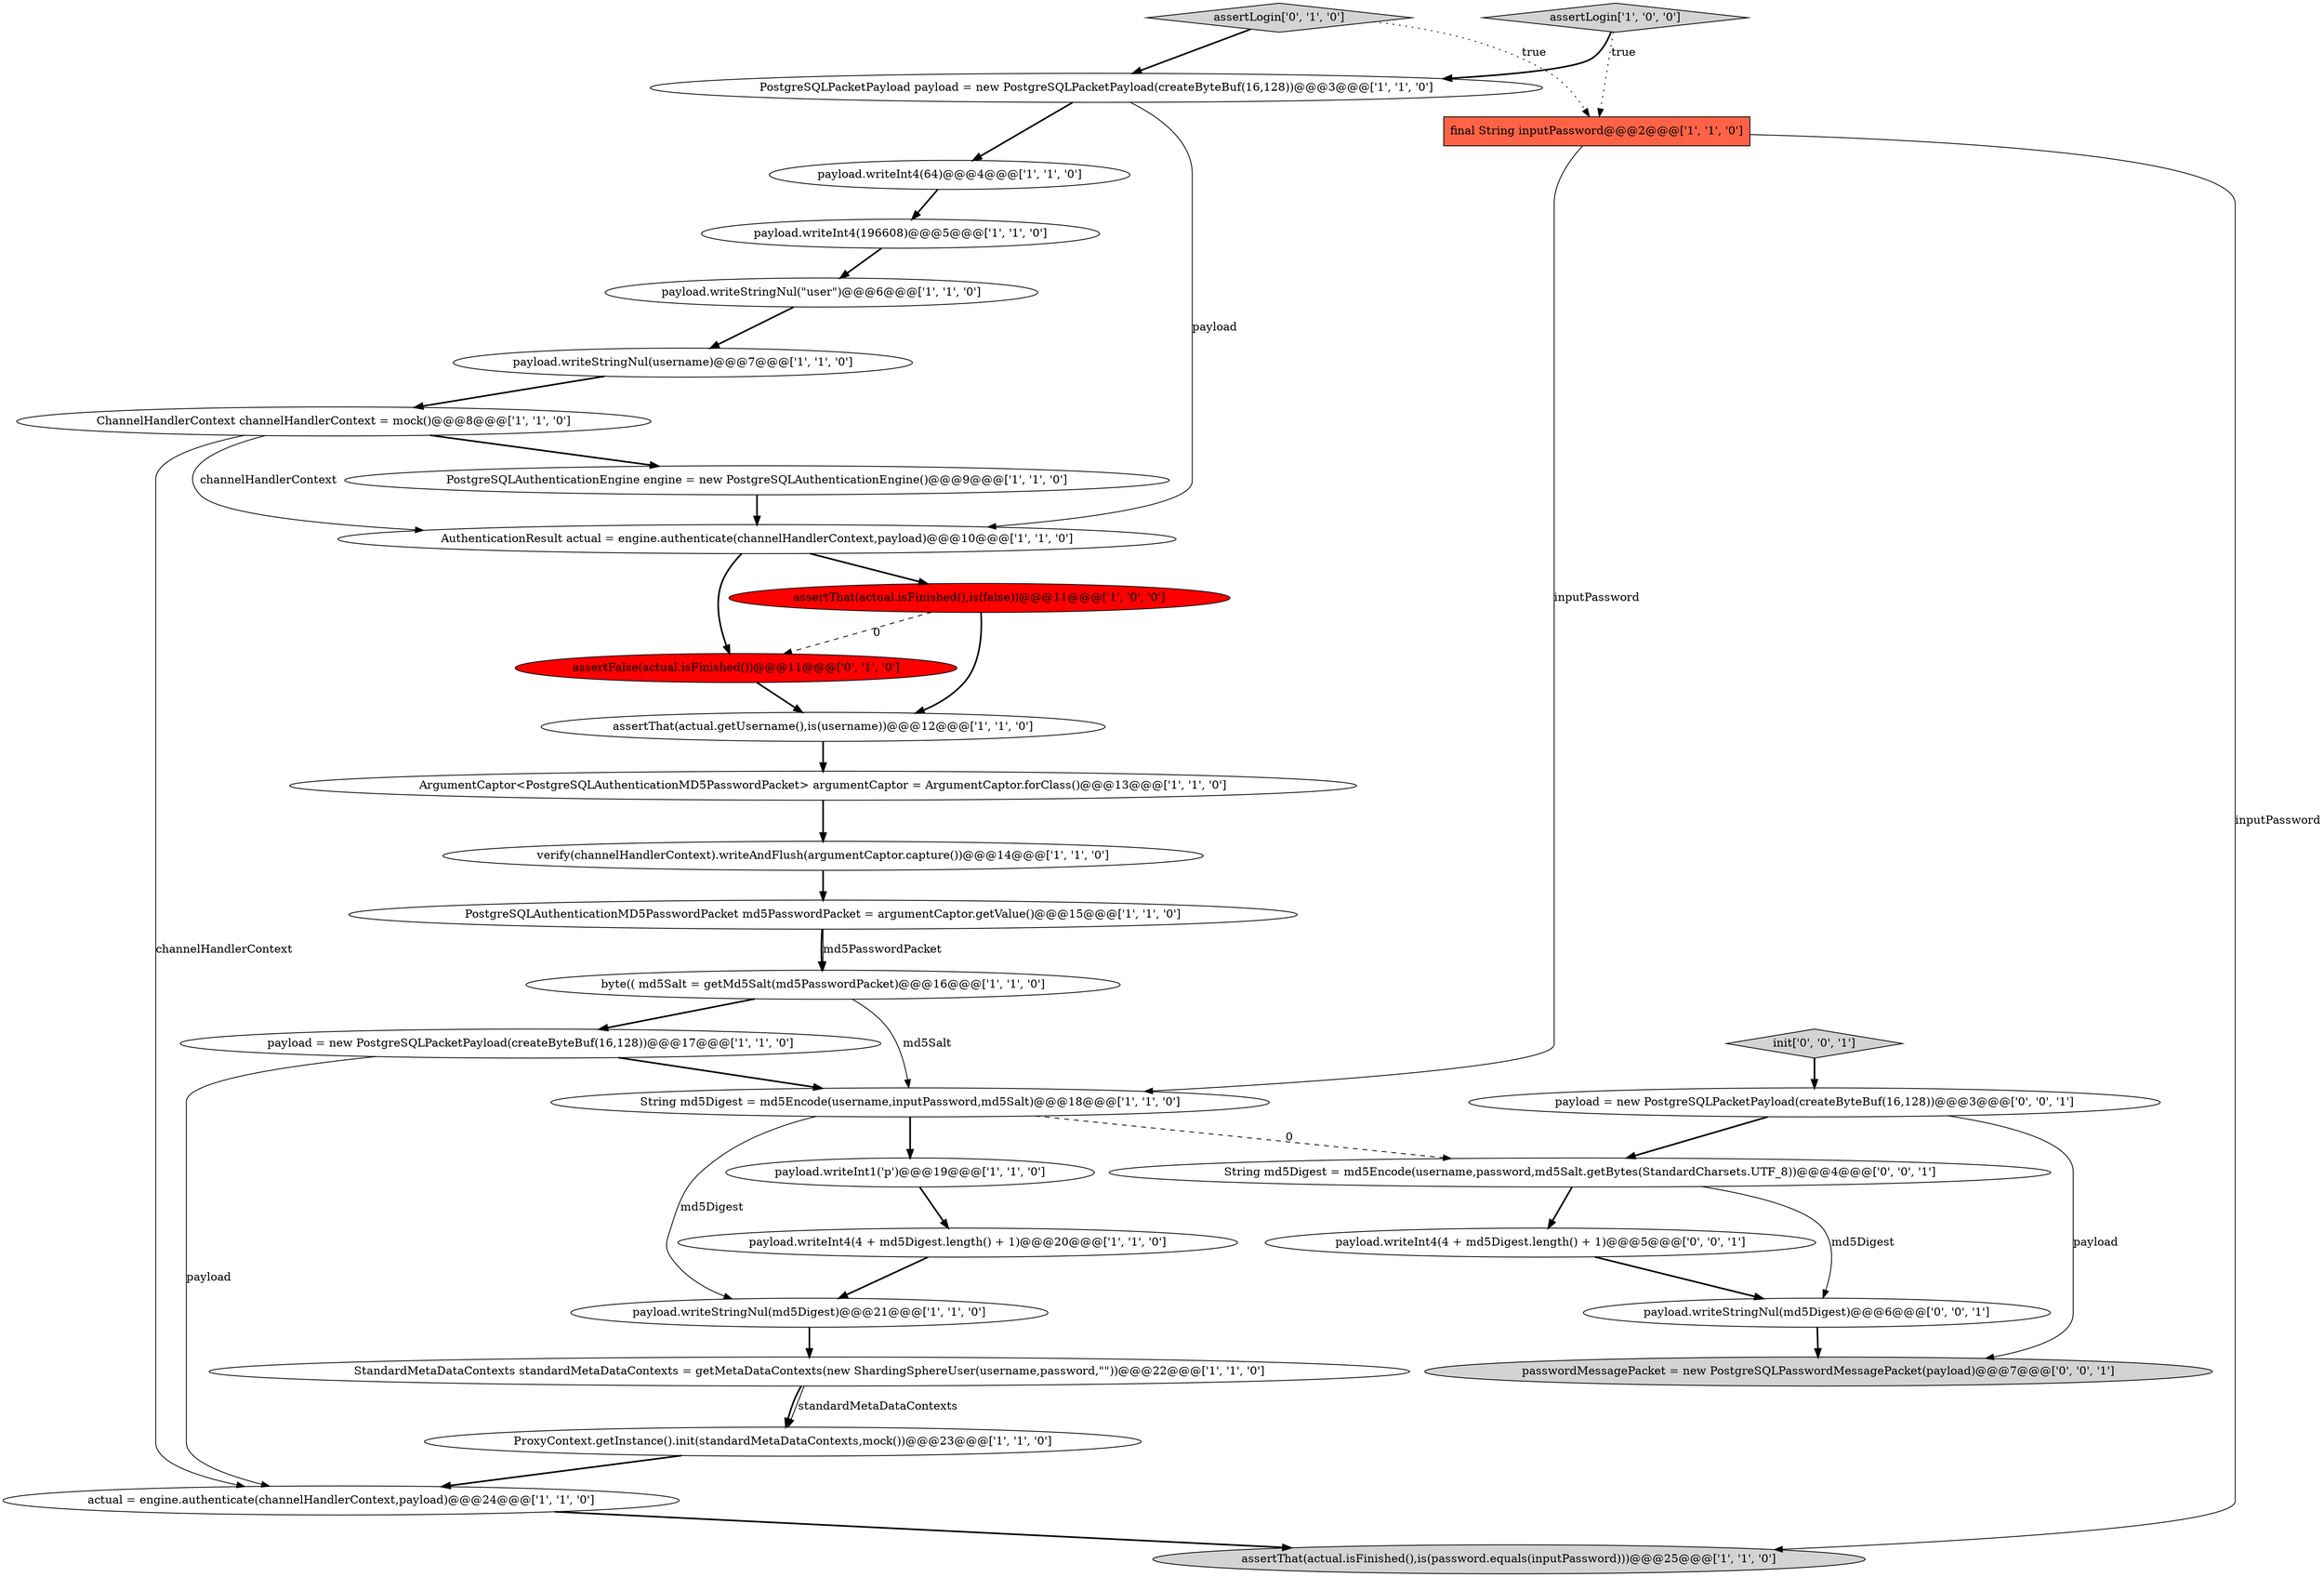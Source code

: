 digraph {
29 [style = filled, label = "payload = new PostgreSQLPacketPayload(createByteBuf(16,128))@@@3@@@['0', '0', '1']", fillcolor = white, shape = ellipse image = "AAA0AAABBB3BBB"];
31 [style = filled, label = "String md5Digest = md5Encode(username,password,md5Salt.getBytes(StandardCharsets.UTF_8))@@@4@@@['0', '0', '1']", fillcolor = white, shape = ellipse image = "AAA0AAABBB3BBB"];
6 [style = filled, label = "String md5Digest = md5Encode(username,inputPassword,md5Salt)@@@18@@@['1', '1', '0']", fillcolor = white, shape = ellipse image = "AAA0AAABBB1BBB"];
24 [style = filled, label = "payload.writeStringNul(username)@@@7@@@['1', '1', '0']", fillcolor = white, shape = ellipse image = "AAA0AAABBB1BBB"];
8 [style = filled, label = "ChannelHandlerContext channelHandlerContext = mock()@@@8@@@['1', '1', '0']", fillcolor = white, shape = ellipse image = "AAA0AAABBB1BBB"];
19 [style = filled, label = "payload.writeStringNul(\"user\")@@@6@@@['1', '1', '0']", fillcolor = white, shape = ellipse image = "AAA0AAABBB1BBB"];
26 [style = filled, label = "assertLogin['0', '1', '0']", fillcolor = lightgray, shape = diamond image = "AAA0AAABBB2BBB"];
2 [style = filled, label = "assertThat(actual.isFinished(),is(false))@@@11@@@['1', '0', '0']", fillcolor = red, shape = ellipse image = "AAA1AAABBB1BBB"];
0 [style = filled, label = "actual = engine.authenticate(channelHandlerContext,payload)@@@24@@@['1', '1', '0']", fillcolor = white, shape = ellipse image = "AAA0AAABBB1BBB"];
20 [style = filled, label = "verify(channelHandlerContext).writeAndFlush(argumentCaptor.capture())@@@14@@@['1', '1', '0']", fillcolor = white, shape = ellipse image = "AAA0AAABBB1BBB"];
28 [style = filled, label = "init['0', '0', '1']", fillcolor = lightgray, shape = diamond image = "AAA0AAABBB3BBB"];
5 [style = filled, label = "payload.writeInt1('p')@@@19@@@['1', '1', '0']", fillcolor = white, shape = ellipse image = "AAA0AAABBB1BBB"];
22 [style = filled, label = "byte(( md5Salt = getMd5Salt(md5PasswordPacket)@@@16@@@['1', '1', '0']", fillcolor = white, shape = ellipse image = "AAA0AAABBB1BBB"];
9 [style = filled, label = "assertLogin['1', '0', '0']", fillcolor = lightgray, shape = diamond image = "AAA0AAABBB1BBB"];
25 [style = filled, label = "assertFalse(actual.isFinished())@@@11@@@['0', '1', '0']", fillcolor = red, shape = ellipse image = "AAA1AAABBB2BBB"];
32 [style = filled, label = "passwordMessagePacket = new PostgreSQLPasswordMessagePacket(payload)@@@7@@@['0', '0', '1']", fillcolor = lightgray, shape = ellipse image = "AAA0AAABBB3BBB"];
4 [style = filled, label = "PostgreSQLPacketPayload payload = new PostgreSQLPacketPayload(createByteBuf(16,128))@@@3@@@['1', '1', '0']", fillcolor = white, shape = ellipse image = "AAA0AAABBB1BBB"];
30 [style = filled, label = "payload.writeStringNul(md5Digest)@@@6@@@['0', '0', '1']", fillcolor = white, shape = ellipse image = "AAA0AAABBB3BBB"];
7 [style = filled, label = "payload.writeInt4(196608)@@@5@@@['1', '1', '0']", fillcolor = white, shape = ellipse image = "AAA0AAABBB1BBB"];
10 [style = filled, label = "payload = new PostgreSQLPacketPayload(createByteBuf(16,128))@@@17@@@['1', '1', '0']", fillcolor = white, shape = ellipse image = "AAA0AAABBB1BBB"];
18 [style = filled, label = "final String inputPassword@@@2@@@['1', '1', '0']", fillcolor = tomato, shape = box image = "AAA0AAABBB1BBB"];
17 [style = filled, label = "AuthenticationResult actual = engine.authenticate(channelHandlerContext,payload)@@@10@@@['1', '1', '0']", fillcolor = white, shape = ellipse image = "AAA0AAABBB1BBB"];
23 [style = filled, label = "payload.writeInt4(64)@@@4@@@['1', '1', '0']", fillcolor = white, shape = ellipse image = "AAA0AAABBB1BBB"];
16 [style = filled, label = "payload.writeInt4(4 + md5Digest.length() + 1)@@@20@@@['1', '1', '0']", fillcolor = white, shape = ellipse image = "AAA0AAABBB1BBB"];
1 [style = filled, label = "ArgumentCaptor<PostgreSQLAuthenticationMD5PasswordPacket> argumentCaptor = ArgumentCaptor.forClass()@@@13@@@['1', '1', '0']", fillcolor = white, shape = ellipse image = "AAA0AAABBB1BBB"];
21 [style = filled, label = "PostgreSQLAuthenticationMD5PasswordPacket md5PasswordPacket = argumentCaptor.getValue()@@@15@@@['1', '1', '0']", fillcolor = white, shape = ellipse image = "AAA0AAABBB1BBB"];
3 [style = filled, label = "assertThat(actual.getUsername(),is(username))@@@12@@@['1', '1', '0']", fillcolor = white, shape = ellipse image = "AAA0AAABBB1BBB"];
27 [style = filled, label = "payload.writeInt4(4 + md5Digest.length() + 1)@@@5@@@['0', '0', '1']", fillcolor = white, shape = ellipse image = "AAA0AAABBB3BBB"];
12 [style = filled, label = "ProxyContext.getInstance().init(standardMetaDataContexts,mock())@@@23@@@['1', '1', '0']", fillcolor = white, shape = ellipse image = "AAA0AAABBB1BBB"];
15 [style = filled, label = "PostgreSQLAuthenticationEngine engine = new PostgreSQLAuthenticationEngine()@@@9@@@['1', '1', '0']", fillcolor = white, shape = ellipse image = "AAA0AAABBB1BBB"];
14 [style = filled, label = "payload.writeStringNul(md5Digest)@@@21@@@['1', '1', '0']", fillcolor = white, shape = ellipse image = "AAA0AAABBB1BBB"];
11 [style = filled, label = "StandardMetaDataContexts standardMetaDataContexts = getMetaDataContexts(new ShardingSphereUser(username,password,\"\"))@@@22@@@['1', '1', '0']", fillcolor = white, shape = ellipse image = "AAA0AAABBB1BBB"];
13 [style = filled, label = "assertThat(actual.isFinished(),is(password.equals(inputPassword)))@@@25@@@['1', '1', '0']", fillcolor = lightgray, shape = ellipse image = "AAA0AAABBB1BBB"];
28->29 [style = bold, label=""];
17->25 [style = bold, label=""];
8->17 [style = solid, label="channelHandlerContext"];
8->15 [style = bold, label=""];
0->13 [style = bold, label=""];
3->1 [style = bold, label=""];
6->14 [style = solid, label="md5Digest"];
18->6 [style = solid, label="inputPassword"];
2->3 [style = bold, label=""];
9->4 [style = bold, label=""];
29->31 [style = bold, label=""];
25->3 [style = bold, label=""];
21->22 [style = solid, label="md5PasswordPacket"];
27->30 [style = bold, label=""];
1->20 [style = bold, label=""];
22->6 [style = solid, label="md5Salt"];
30->32 [style = bold, label=""];
6->31 [style = dashed, label="0"];
11->12 [style = bold, label=""];
10->0 [style = solid, label="payload"];
11->12 [style = solid, label="standardMetaDataContexts"];
12->0 [style = bold, label=""];
26->4 [style = bold, label=""];
10->6 [style = bold, label=""];
19->24 [style = bold, label=""];
20->21 [style = bold, label=""];
5->16 [style = bold, label=""];
6->5 [style = bold, label=""];
15->17 [style = bold, label=""];
17->2 [style = bold, label=""];
31->27 [style = bold, label=""];
21->22 [style = bold, label=""];
18->13 [style = solid, label="inputPassword"];
22->10 [style = bold, label=""];
2->25 [style = dashed, label="0"];
9->18 [style = dotted, label="true"];
16->14 [style = bold, label=""];
26->18 [style = dotted, label="true"];
23->7 [style = bold, label=""];
31->30 [style = solid, label="md5Digest"];
24->8 [style = bold, label=""];
4->17 [style = solid, label="payload"];
29->32 [style = solid, label="payload"];
7->19 [style = bold, label=""];
14->11 [style = bold, label=""];
4->23 [style = bold, label=""];
8->0 [style = solid, label="channelHandlerContext"];
}
